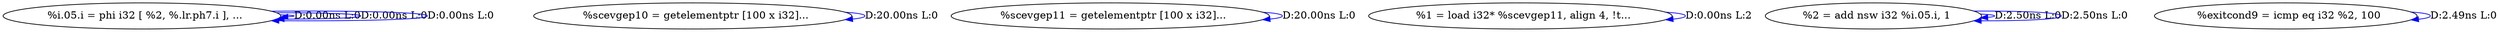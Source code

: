 digraph {
Node0x4140020[label="  %i.05.i = phi i32 [ %2, %.lr.ph7.i ], ..."];
Node0x4140020 -> Node0x4140020[label="D:0.00ns L:0",color=blue];
Node0x4140020 -> Node0x4140020[label="D:0.00ns L:0",color=blue];
Node0x4140020 -> Node0x4140020[label="D:0.00ns L:0",color=blue];
Node0x4140100[label="  %scevgep10 = getelementptr [100 x i32]..."];
Node0x4140100 -> Node0x4140100[label="D:20.00ns L:0",color=blue];
Node0x41402e0[label="  %scevgep11 = getelementptr [100 x i32]..."];
Node0x41402e0 -> Node0x41402e0[label="D:20.00ns L:0",color=blue];
Node0x4141400[label="  %1 = load i32* %scevgep11, align 4, !t..."];
Node0x4141400 -> Node0x4141400[label="D:0.00ns L:2",color=blue];
Node0x41415c0[label="  %2 = add nsw i32 %i.05.i, 1"];
Node0x41415c0 -> Node0x41415c0[label="D:2.50ns L:0",color=blue];
Node0x41415c0 -> Node0x41415c0[label="D:2.50ns L:0",color=blue];
Node0x41416d0[label="  %exitcond9 = icmp eq i32 %2, 100"];
Node0x41416d0 -> Node0x41416d0[label="D:2.49ns L:0",color=blue];
}
